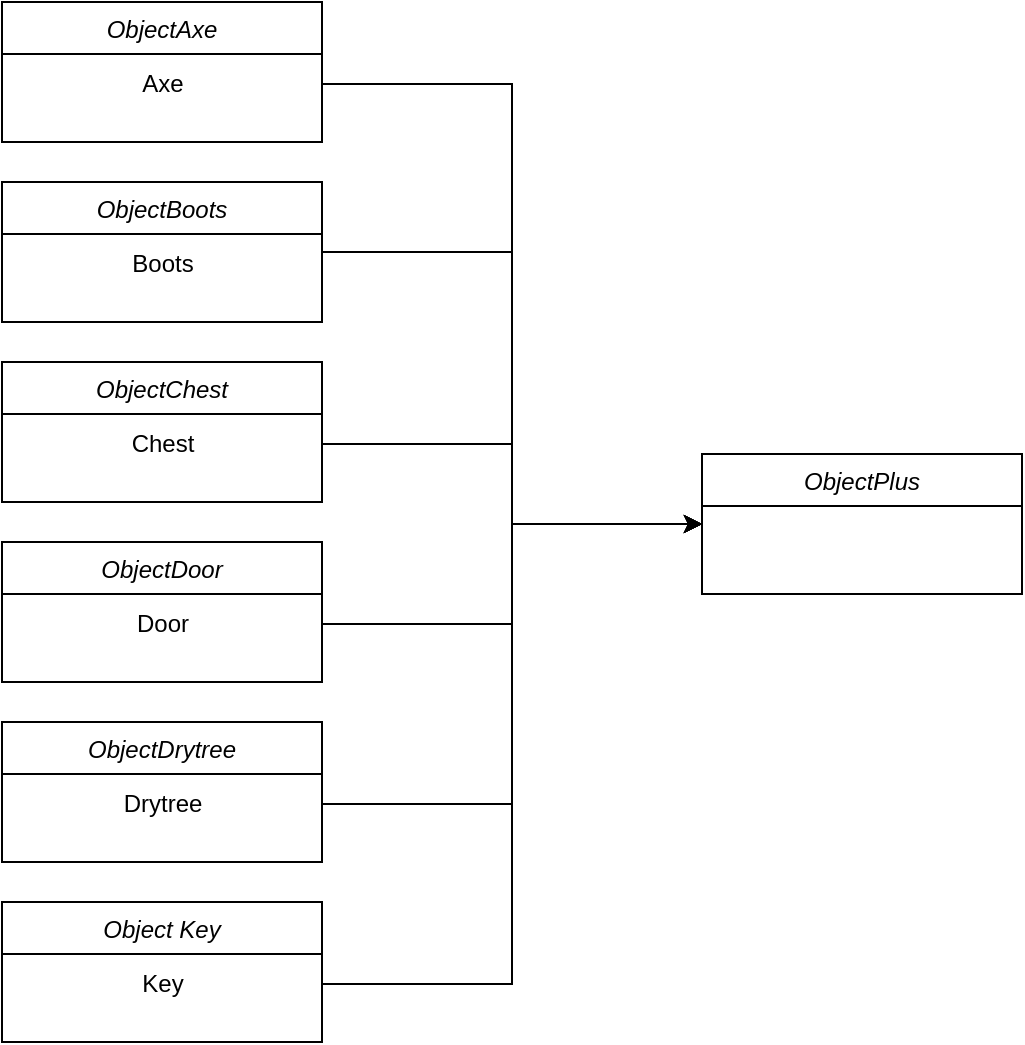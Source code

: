 <mxfile version="22.1.4" type="github">
  <diagram id="C5RBs43oDa-KdzZeNtuy" name="Page-1">
    <mxGraphModel dx="839" dy="485" grid="1" gridSize="10" guides="1" tooltips="1" connect="1" arrows="1" fold="1" page="1" pageScale="1" pageWidth="1169" pageHeight="1654" math="0" shadow="0">
      <root>
        <mxCell id="WIyWlLk6GJQsqaUBKTNV-0" />
        <mxCell id="WIyWlLk6GJQsqaUBKTNV-1" parent="WIyWlLk6GJQsqaUBKTNV-0" />
        <mxCell id="zkfFHV4jXpPFQw0GAbJ--0" value="ObjectAxe" style="swimlane;fontStyle=2;align=center;verticalAlign=top;childLayout=stackLayout;horizontal=1;startSize=26;horizontalStack=0;resizeParent=1;resizeLast=0;collapsible=1;marginBottom=0;rounded=0;shadow=0;strokeWidth=1;" parent="WIyWlLk6GJQsqaUBKTNV-1" vertex="1">
          <mxGeometry x="30" y="30" width="160" height="70" as="geometry">
            <mxRectangle x="230" y="140" width="160" height="26" as="alternateBounds" />
          </mxGeometry>
        </mxCell>
        <mxCell id="6e8XNSy5MFx-AO69pcdu-11" value="Axe" style="text;html=1;align=center;verticalAlign=middle;resizable=0;points=[];autosize=1;strokeColor=none;fillColor=none;" vertex="1" parent="zkfFHV4jXpPFQw0GAbJ--0">
          <mxGeometry y="26" width="160" height="30" as="geometry" />
        </mxCell>
        <mxCell id="6e8XNSy5MFx-AO69pcdu-22" style="edgeStyle=orthogonalEdgeStyle;rounded=0;orthogonalLoop=1;jettySize=auto;html=1;entryX=0;entryY=0.5;entryDx=0;entryDy=0;" edge="1" parent="WIyWlLk6GJQsqaUBKTNV-1" source="6e8XNSy5MFx-AO69pcdu-0" target="6e8XNSy5MFx-AO69pcdu-10">
          <mxGeometry relative="1" as="geometry" />
        </mxCell>
        <mxCell id="6e8XNSy5MFx-AO69pcdu-0" value="ObjectBoots" style="swimlane;fontStyle=2;align=center;verticalAlign=top;childLayout=stackLayout;horizontal=1;startSize=26;horizontalStack=0;resizeParent=1;resizeLast=0;collapsible=1;marginBottom=0;rounded=0;shadow=0;strokeWidth=1;" vertex="1" parent="WIyWlLk6GJQsqaUBKTNV-1">
          <mxGeometry x="30" y="120" width="160" height="70" as="geometry">
            <mxRectangle x="230" y="140" width="160" height="26" as="alternateBounds" />
          </mxGeometry>
        </mxCell>
        <mxCell id="6e8XNSy5MFx-AO69pcdu-12" value="Boots" style="text;html=1;align=center;verticalAlign=middle;resizable=0;points=[];autosize=1;strokeColor=none;fillColor=none;" vertex="1" parent="6e8XNSy5MFx-AO69pcdu-0">
          <mxGeometry y="26" width="160" height="30" as="geometry" />
        </mxCell>
        <mxCell id="6e8XNSy5MFx-AO69pcdu-6" value="ObjectChest" style="swimlane;fontStyle=2;align=center;verticalAlign=top;childLayout=stackLayout;horizontal=1;startSize=26;horizontalStack=0;resizeParent=1;resizeLast=0;collapsible=1;marginBottom=0;rounded=0;shadow=0;strokeWidth=1;" vertex="1" parent="WIyWlLk6GJQsqaUBKTNV-1">
          <mxGeometry x="30" y="210" width="160" height="70" as="geometry">
            <mxRectangle x="230" y="140" width="160" height="26" as="alternateBounds" />
          </mxGeometry>
        </mxCell>
        <mxCell id="6e8XNSy5MFx-AO69pcdu-13" value="Chest" style="text;html=1;align=center;verticalAlign=middle;resizable=0;points=[];autosize=1;strokeColor=none;fillColor=none;" vertex="1" parent="6e8XNSy5MFx-AO69pcdu-6">
          <mxGeometry y="26" width="160" height="30" as="geometry" />
        </mxCell>
        <mxCell id="6e8XNSy5MFx-AO69pcdu-7" value="ObjectDoor" style="swimlane;fontStyle=2;align=center;verticalAlign=top;childLayout=stackLayout;horizontal=1;startSize=26;horizontalStack=0;resizeParent=1;resizeLast=0;collapsible=1;marginBottom=0;rounded=0;shadow=0;strokeWidth=1;" vertex="1" parent="WIyWlLk6GJQsqaUBKTNV-1">
          <mxGeometry x="30" y="300" width="160" height="70" as="geometry">
            <mxRectangle x="230" y="140" width="160" height="26" as="alternateBounds" />
          </mxGeometry>
        </mxCell>
        <mxCell id="6e8XNSy5MFx-AO69pcdu-14" value="Door" style="text;html=1;align=center;verticalAlign=middle;resizable=0;points=[];autosize=1;strokeColor=none;fillColor=none;" vertex="1" parent="6e8XNSy5MFx-AO69pcdu-7">
          <mxGeometry y="26" width="160" height="30" as="geometry" />
        </mxCell>
        <mxCell id="6e8XNSy5MFx-AO69pcdu-8" value="ObjectDrytree" style="swimlane;fontStyle=2;align=center;verticalAlign=top;childLayout=stackLayout;horizontal=1;startSize=26;horizontalStack=0;resizeParent=1;resizeLast=0;collapsible=1;marginBottom=0;rounded=0;shadow=0;strokeWidth=1;" vertex="1" parent="WIyWlLk6GJQsqaUBKTNV-1">
          <mxGeometry x="30" y="390" width="160" height="70" as="geometry">
            <mxRectangle x="230" y="140" width="160" height="26" as="alternateBounds" />
          </mxGeometry>
        </mxCell>
        <mxCell id="6e8XNSy5MFx-AO69pcdu-15" value="Drytree&lt;br&gt;" style="text;html=1;align=center;verticalAlign=middle;resizable=0;points=[];autosize=1;strokeColor=none;fillColor=none;" vertex="1" parent="6e8XNSy5MFx-AO69pcdu-8">
          <mxGeometry y="26" width="160" height="30" as="geometry" />
        </mxCell>
        <mxCell id="6e8XNSy5MFx-AO69pcdu-9" value="Object Key" style="swimlane;fontStyle=2;align=center;verticalAlign=top;childLayout=stackLayout;horizontal=1;startSize=26;horizontalStack=0;resizeParent=1;resizeLast=0;collapsible=1;marginBottom=0;rounded=0;shadow=0;strokeWidth=1;" vertex="1" parent="WIyWlLk6GJQsqaUBKTNV-1">
          <mxGeometry x="30" y="480" width="160" height="70" as="geometry">
            <mxRectangle x="230" y="140" width="160" height="26" as="alternateBounds" />
          </mxGeometry>
        </mxCell>
        <mxCell id="6e8XNSy5MFx-AO69pcdu-16" value="Key" style="text;html=1;align=center;verticalAlign=middle;resizable=0;points=[];autosize=1;strokeColor=none;fillColor=none;" vertex="1" parent="6e8XNSy5MFx-AO69pcdu-9">
          <mxGeometry y="26" width="160" height="30" as="geometry" />
        </mxCell>
        <mxCell id="6e8XNSy5MFx-AO69pcdu-10" value="ObjectPlus" style="swimlane;fontStyle=2;align=center;verticalAlign=top;childLayout=stackLayout;horizontal=1;startSize=26;horizontalStack=0;resizeParent=1;resizeLast=0;collapsible=1;marginBottom=0;rounded=0;shadow=0;strokeWidth=1;" vertex="1" parent="WIyWlLk6GJQsqaUBKTNV-1">
          <mxGeometry x="380" y="256" width="160" height="70" as="geometry">
            <mxRectangle x="230" y="140" width="160" height="26" as="alternateBounds" />
          </mxGeometry>
        </mxCell>
        <mxCell id="6e8XNSy5MFx-AO69pcdu-17" style="edgeStyle=orthogonalEdgeStyle;rounded=0;orthogonalLoop=1;jettySize=auto;html=1;entryX=0;entryY=0.5;entryDx=0;entryDy=0;" edge="1" parent="WIyWlLk6GJQsqaUBKTNV-1" source="6e8XNSy5MFx-AO69pcdu-16" target="6e8XNSy5MFx-AO69pcdu-10">
          <mxGeometry relative="1" as="geometry" />
        </mxCell>
        <mxCell id="6e8XNSy5MFx-AO69pcdu-18" style="edgeStyle=orthogonalEdgeStyle;rounded=0;orthogonalLoop=1;jettySize=auto;html=1;entryX=0;entryY=0.5;entryDx=0;entryDy=0;" edge="1" parent="WIyWlLk6GJQsqaUBKTNV-1" source="6e8XNSy5MFx-AO69pcdu-15" target="6e8XNSy5MFx-AO69pcdu-10">
          <mxGeometry relative="1" as="geometry" />
        </mxCell>
        <mxCell id="6e8XNSy5MFx-AO69pcdu-19" style="edgeStyle=orthogonalEdgeStyle;rounded=0;orthogonalLoop=1;jettySize=auto;html=1;entryX=0;entryY=0.5;entryDx=0;entryDy=0;" edge="1" parent="WIyWlLk6GJQsqaUBKTNV-1" source="6e8XNSy5MFx-AO69pcdu-14" target="6e8XNSy5MFx-AO69pcdu-10">
          <mxGeometry relative="1" as="geometry" />
        </mxCell>
        <mxCell id="6e8XNSy5MFx-AO69pcdu-20" style="edgeStyle=orthogonalEdgeStyle;rounded=0;orthogonalLoop=1;jettySize=auto;html=1;entryX=0;entryY=0.5;entryDx=0;entryDy=0;" edge="1" parent="WIyWlLk6GJQsqaUBKTNV-1" source="6e8XNSy5MFx-AO69pcdu-13" target="6e8XNSy5MFx-AO69pcdu-10">
          <mxGeometry relative="1" as="geometry" />
        </mxCell>
        <mxCell id="6e8XNSy5MFx-AO69pcdu-23" style="edgeStyle=orthogonalEdgeStyle;rounded=0;orthogonalLoop=1;jettySize=auto;html=1;entryX=0;entryY=0.5;entryDx=0;entryDy=0;" edge="1" parent="WIyWlLk6GJQsqaUBKTNV-1" source="6e8XNSy5MFx-AO69pcdu-11" target="6e8XNSy5MFx-AO69pcdu-10">
          <mxGeometry relative="1" as="geometry" />
        </mxCell>
      </root>
    </mxGraphModel>
  </diagram>
</mxfile>
